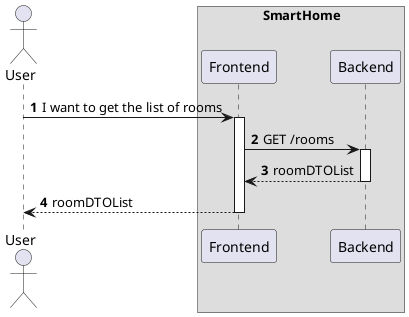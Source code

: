 @startuml
'https://plantuml.com/sequence-diagram
!pragma layout smetana

autonumber

actor "User" as User


box "SmartHome"
    participant "Frontend" as FE
    participant "Backend" as SV
end box

User -> FE : I want to get the list of rooms
activate FE

FE -> SV : GET /rooms
activate SV

SV --> FE : roomDTOList
deactivate SV

FE --> User : roomDTOList
deactivate FE


@enduml